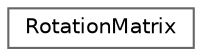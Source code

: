 digraph "クラス階層図"
{
 // LATEX_PDF_SIZE
  bgcolor="transparent";
  edge [fontname=Helvetica,fontsize=10,labelfontname=Helvetica,labelfontsize=10];
  node [fontname=Helvetica,fontsize=10,shape=box,height=0.2,width=0.4];
  rankdir="LR";
  Node0 [id="Node000000",label="RotationMatrix",height=0.2,width=0.4,color="grey40", fillcolor="white", style="filled",URL="$structdesignlab_1_1_rotation_matrix.html",tooltip="3次元の回転行列を表す構造体"];
}
